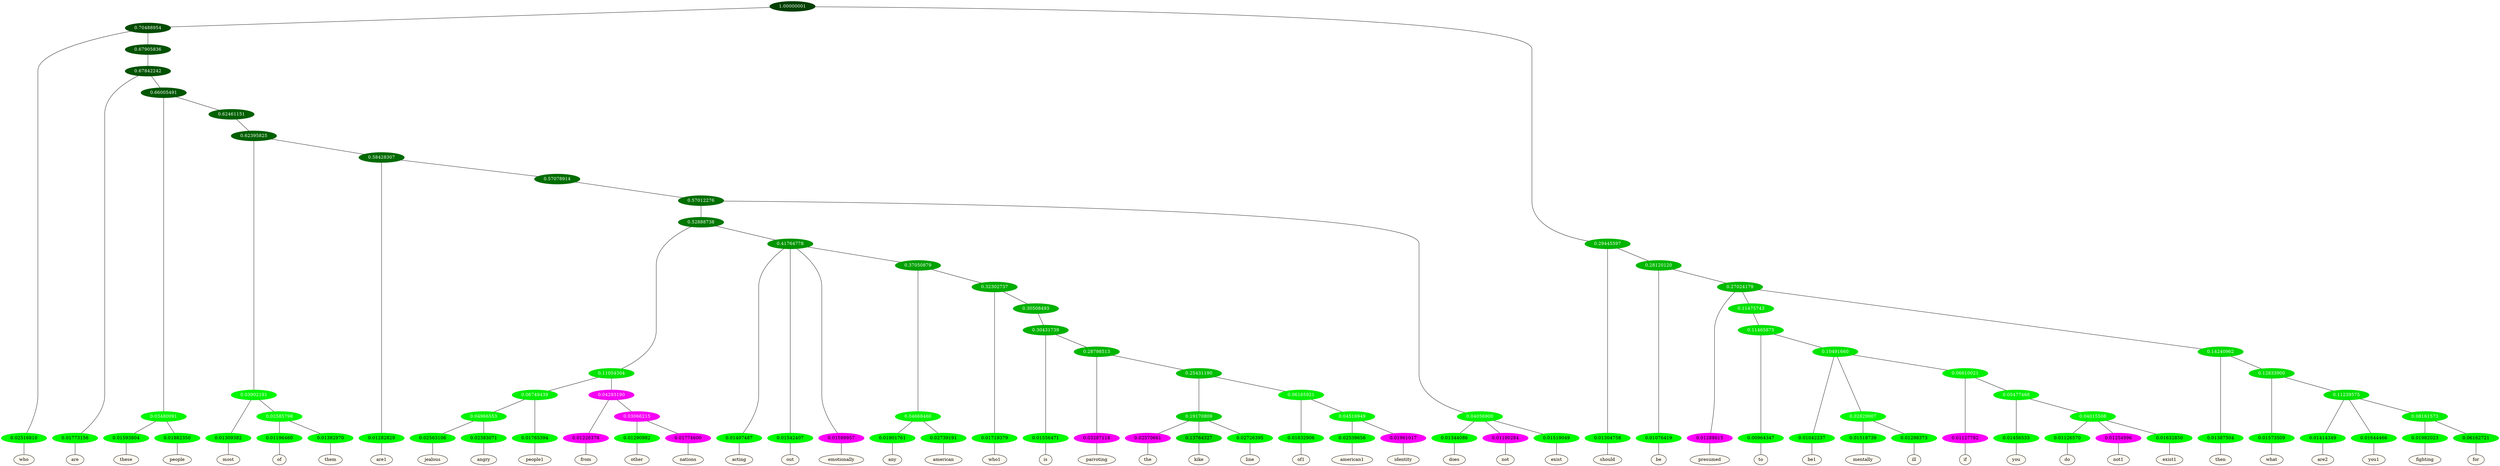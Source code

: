 graph {
	node [format=png height=0.15 nodesep=0.001 ordering=out overlap=prism overlap_scaling=0.01 ranksep=0.001 ratio=0.2 style=filled width=0.15]
	{
		rank=same
		a_w_3 [label=who color=black fillcolor=floralwhite style="filled,solid"]
		a_w_10 [label=are color=black fillcolor=floralwhite style="filled,solid"]
		a_w_20 [label=these color=black fillcolor=floralwhite style="filled,solid"]
		a_w_21 [label=people color=black fillcolor=floralwhite style="filled,solid"]
		a_w_35 [label=most color=black fillcolor=floralwhite style="filled,solid"]
		a_w_45 [label=of color=black fillcolor=floralwhite style="filled,solid"]
		a_w_46 [label=them color=black fillcolor=floralwhite style="filled,solid"]
		a_w_37 [label=are1 color=black fillcolor=floralwhite style="filled,solid"]
		a_w_72 [label=jealous color=black fillcolor=floralwhite style="filled,solid"]
		a_w_73 [label=angry color=black fillcolor=floralwhite style="filled,solid"]
		a_w_67 [label=people1 color=black fillcolor=floralwhite style="filled,solid"]
		a_w_68 [label=from color=black fillcolor=floralwhite style="filled,solid"]
		a_w_74 [label=other color=black fillcolor=floralwhite style="filled,solid"]
		a_w_75 [label=nations color=black fillcolor=floralwhite style="filled,solid"]
		a_w_62 [label=acting color=black fillcolor=floralwhite style="filled,solid"]
		a_w_63 [label=out color=black fillcolor=floralwhite style="filled,solid"]
		a_w_64 [label=emotionally color=black fillcolor=floralwhite style="filled,solid"]
		a_w_76 [label=any color=black fillcolor=floralwhite style="filled,solid"]
		a_w_77 [label=american color=black fillcolor=floralwhite style="filled,solid"]
		a_w_78 [label=who1 color=black fillcolor=floralwhite style="filled,solid"]
		a_w_81 [label=is color=black fillcolor=floralwhite style="filled,solid"]
		a_w_83 [label=parroting color=black fillcolor=floralwhite style="filled,solid"]
		a_w_87 [label=the color=black fillcolor=floralwhite style="filled,solid"]
		a_w_88 [label=kike color=black fillcolor=floralwhite style="filled,solid"]
		a_w_89 [label=line color=black fillcolor=floralwhite style="filled,solid"]
		a_w_90 [label=of1 color=black fillcolor=floralwhite style="filled,solid"]
		a_w_92 [label=american1 color=black fillcolor=floralwhite style="filled,solid"]
		a_w_93 [label=identity color=black fillcolor=floralwhite style="filled,solid"]
		a_w_57 [label=does color=black fillcolor=floralwhite style="filled,solid"]
		a_w_58 [label=not color=black fillcolor=floralwhite style="filled,solid"]
		a_w_59 [label=exist color=black fillcolor=floralwhite style="filled,solid"]
		a_w_5 [label=should color=black fillcolor=floralwhite style="filled,solid"]
		a_w_8 [label=be color=black fillcolor=floralwhite style="filled,solid"]
		a_w_12 [label=presumed color=black fillcolor=floralwhite style="filled,solid"]
		a_w_23 [label=to color=black fillcolor=floralwhite style="filled,solid"]
		a_w_29 [label=be1 color=black fillcolor=floralwhite style="filled,solid"]
		a_w_39 [label=mentally color=black fillcolor=floralwhite style="filled,solid"]
		a_w_40 [label=ill color=black fillcolor=floralwhite style="filled,solid"]
		a_w_41 [label=if color=black fillcolor=floralwhite style="filled,solid"]
		a_w_48 [label=you color=black fillcolor=floralwhite style="filled,solid"]
		a_w_52 [label=do color=black fillcolor=floralwhite style="filled,solid"]
		a_w_53 [label=not1 color=black fillcolor=floralwhite style="filled,solid"]
		a_w_54 [label=exist1 color=black fillcolor=floralwhite style="filled,solid"]
		a_w_18 [label=then color=black fillcolor=floralwhite style="filled,solid"]
		a_w_25 [label=what color=black fillcolor=floralwhite style="filled,solid"]
		a_w_32 [label=are2 color=black fillcolor=floralwhite style="filled,solid"]
		a_w_33 [label=you1 color=black fillcolor=floralwhite style="filled,solid"]
		a_w_43 [label=fighting color=black fillcolor=floralwhite style="filled,solid"]
		a_w_44 [label=for color=black fillcolor=floralwhite style="filled,solid"]
	}
	a_n_3 -- a_w_3
	a_n_10 -- a_w_10
	a_n_20 -- a_w_20
	a_n_21 -- a_w_21
	a_n_35 -- a_w_35
	a_n_45 -- a_w_45
	a_n_46 -- a_w_46
	a_n_37 -- a_w_37
	a_n_72 -- a_w_72
	a_n_73 -- a_w_73
	a_n_67 -- a_w_67
	a_n_68 -- a_w_68
	a_n_74 -- a_w_74
	a_n_75 -- a_w_75
	a_n_62 -- a_w_62
	a_n_63 -- a_w_63
	a_n_64 -- a_w_64
	a_n_76 -- a_w_76
	a_n_77 -- a_w_77
	a_n_78 -- a_w_78
	a_n_81 -- a_w_81
	a_n_83 -- a_w_83
	a_n_87 -- a_w_87
	a_n_88 -- a_w_88
	a_n_89 -- a_w_89
	a_n_90 -- a_w_90
	a_n_92 -- a_w_92
	a_n_93 -- a_w_93
	a_n_57 -- a_w_57
	a_n_58 -- a_w_58
	a_n_59 -- a_w_59
	a_n_5 -- a_w_5
	a_n_8 -- a_w_8
	a_n_12 -- a_w_12
	a_n_23 -- a_w_23
	a_n_29 -- a_w_29
	a_n_39 -- a_w_39
	a_n_40 -- a_w_40
	a_n_41 -- a_w_41
	a_n_48 -- a_w_48
	a_n_52 -- a_w_52
	a_n_53 -- a_w_53
	a_n_54 -- a_w_54
	a_n_18 -- a_w_18
	a_n_25 -- a_w_25
	a_n_32 -- a_w_32
	a_n_33 -- a_w_33
	a_n_43 -- a_w_43
	a_n_44 -- a_w_44
	{
		rank=same
		a_n_3 [label=0.02516810 color="0.334 1.000 0.975" fontcolor=black]
		a_n_10 [label=0.01773156 color="0.334 1.000 0.982" fontcolor=black]
		a_n_20 [label=0.01593804 color="0.334 1.000 0.984" fontcolor=black]
		a_n_21 [label=0.01882350 color="0.334 1.000 0.981" fontcolor=black]
		a_n_35 [label=0.01309382 color="0.334 1.000 0.987" fontcolor=black]
		a_n_45 [label=0.01196460 color="0.334 1.000 0.988" fontcolor=black]
		a_n_46 [label=0.01382970 color="0.334 1.000 0.986" fontcolor=black]
		a_n_37 [label=0.01282829 color="0.334 1.000 0.987" fontcolor=black]
		a_n_72 [label=0.02563106 color="0.334 1.000 0.974" fontcolor=black]
		a_n_73 [label=0.02383071 color="0.334 1.000 0.976" fontcolor=black]
		a_n_67 [label=0.01765394 color="0.334 1.000 0.982" fontcolor=black]
		a_n_68 [label=0.01226378 color="0.835 1.000 0.988" fontcolor=black]
		a_n_74 [label=0.01290982 color="0.334 1.000 0.987" fontcolor=black]
		a_n_75 [label=0.01774600 color="0.835 1.000 0.982" fontcolor=black]
		a_n_62 [label=0.01497487 color="0.334 1.000 0.985" fontcolor=black]
		a_n_63 [label=0.01542407 color="0.334 1.000 0.985" fontcolor=black]
		a_n_64 [label=0.01599957 color="0.835 1.000 0.984" fontcolor=black]
		a_n_76 [label=0.01901761 color="0.334 1.000 0.981" fontcolor=black]
		a_n_77 [label=0.02739191 color="0.334 1.000 0.973" fontcolor=black]
		a_n_78 [label=0.01719379 color="0.334 1.000 0.983" fontcolor=black]
		a_n_81 [label=0.01556471 color="0.334 1.000 0.984" fontcolor=black]
		a_n_83 [label=0.03287118 color="0.835 1.000 0.967" fontcolor=black]
		a_n_87 [label=0.02570661 color="0.835 1.000 0.974" fontcolor=black]
		a_n_88 [label=0.13764327 color="0.334 1.000 0.862" fontcolor=black]
		a_n_89 [label=0.02726395 color="0.334 1.000 0.973" fontcolor=black]
		a_n_90 [label=0.01632906 color="0.334 1.000 0.984" fontcolor=black]
		a_n_92 [label=0.02539656 color="0.334 1.000 0.975" fontcolor=black]
		a_n_93 [label=0.01961017 color="0.835 1.000 0.980" fontcolor=black]
		a_n_57 [label=0.01344086 color="0.334 1.000 0.987" fontcolor=black]
		a_n_58 [label=0.01190284 color="0.835 1.000 0.988" fontcolor=black]
		a_n_59 [label=0.01519049 color="0.334 1.000 0.985" fontcolor=black]
		a_n_5 [label=0.01304758 color="0.334 1.000 0.987" fontcolor=black]
		a_n_8 [label=0.01076419 color="0.334 1.000 0.989" fontcolor=black]
		a_n_12 [label=0.01288615 color="0.835 1.000 0.987" fontcolor=black]
		a_n_23 [label=0.00964347 color="0.334 1.000 0.990" fontcolor=black]
		a_n_29 [label=0.01042237 color="0.334 1.000 0.990" fontcolor=black]
		a_n_39 [label=0.01518739 color="0.334 1.000 0.985" fontcolor=black]
		a_n_40 [label=0.01298373 color="0.334 1.000 0.987" fontcolor=black]
		a_n_41 [label=0.01127782 color="0.835 1.000 0.989" fontcolor=black]
		a_n_48 [label=0.01456533 color="0.334 1.000 0.985" fontcolor=black]
		a_n_52 [label=0.01126570 color="0.334 1.000 0.989" fontcolor=black]
		a_n_53 [label=0.01254996 color="0.835 1.000 0.987" fontcolor=black]
		a_n_54 [label=0.01632850 color="0.334 1.000 0.984" fontcolor=black]
		a_n_18 [label=0.01387504 color="0.334 1.000 0.986" fontcolor=black]
		a_n_25 [label=0.01573509 color="0.334 1.000 0.984" fontcolor=black]
		a_n_32 [label=0.01414349 color="0.334 1.000 0.986" fontcolor=black]
		a_n_33 [label=0.01644466 color="0.334 1.000 0.984" fontcolor=black]
		a_n_43 [label=0.01982023 color="0.334 1.000 0.980" fontcolor=black]
		a_n_44 [label=0.06162721 color="0.334 1.000 0.938" fontcolor=black]
	}
	a_n_0 [label=1.00000001 color="0.334 1.000 0.250" fontcolor=grey99]
	a_n_1 [label=0.70488954 color="0.334 1.000 0.295" fontcolor=grey99]
	a_n_0 -- a_n_1
	a_n_2 [label=0.29445597 color="0.334 1.000 0.706" fontcolor=grey99]
	a_n_0 -- a_n_2
	a_n_1 -- a_n_3
	a_n_4 [label=0.67905836 color="0.334 1.000 0.321" fontcolor=grey99]
	a_n_1 -- a_n_4
	a_n_2 -- a_n_5
	a_n_6 [label=0.28120120 color="0.334 1.000 0.719" fontcolor=grey99]
	a_n_2 -- a_n_6
	a_n_7 [label=0.67842242 color="0.334 1.000 0.322" fontcolor=grey99]
	a_n_4 -- a_n_7
	a_n_6 -- a_n_8
	a_n_9 [label=0.27024179 color="0.334 1.000 0.730" fontcolor=grey99]
	a_n_6 -- a_n_9
	a_n_7 -- a_n_10
	a_n_11 [label=0.66005491 color="0.334 1.000 0.340" fontcolor=grey99]
	a_n_7 -- a_n_11
	a_n_9 -- a_n_12
	a_n_13 [label=0.11475743 color="0.334 1.000 0.885" fontcolor=grey99]
	a_n_9 -- a_n_13
	a_n_14 [label=0.14240962 color="0.334 1.000 0.858" fontcolor=grey99]
	a_n_9 -- a_n_14
	a_n_15 [label=0.03480091 color="0.334 1.000 0.965" fontcolor=grey99]
	a_n_11 -- a_n_15
	a_n_16 [label=0.62461151 color="0.334 1.000 0.375" fontcolor=grey99]
	a_n_11 -- a_n_16
	a_n_17 [label=0.11465875 color="0.334 1.000 0.885" fontcolor=grey99]
	a_n_13 -- a_n_17
	a_n_14 -- a_n_18
	a_n_19 [label=0.12833900 color="0.334 1.000 0.872" fontcolor=grey99]
	a_n_14 -- a_n_19
	a_n_15 -- a_n_20
	a_n_15 -- a_n_21
	a_n_22 [label=0.62395825 color="0.334 1.000 0.376" fontcolor=grey99]
	a_n_16 -- a_n_22
	a_n_17 -- a_n_23
	a_n_24 [label=0.10491660 color="0.334 1.000 0.895" fontcolor=grey99]
	a_n_17 -- a_n_24
	a_n_19 -- a_n_25
	a_n_26 [label=0.11239575 color="0.334 1.000 0.888" fontcolor=grey99]
	a_n_19 -- a_n_26
	a_n_27 [label=0.03902191 color="0.334 1.000 0.961" fontcolor=grey99]
	a_n_22 -- a_n_27
	a_n_28 [label=0.58428307 color="0.334 1.000 0.416" fontcolor=grey99]
	a_n_22 -- a_n_28
	a_n_24 -- a_n_29
	a_n_30 [label=0.02829007 color="0.334 1.000 0.972" fontcolor=grey99]
	a_n_24 -- a_n_30
	a_n_31 [label=0.06610021 color="0.334 1.000 0.934" fontcolor=grey99]
	a_n_24 -- a_n_31
	a_n_26 -- a_n_32
	a_n_26 -- a_n_33
	a_n_34 [label=0.08161573 color="0.334 1.000 0.918" fontcolor=grey99]
	a_n_26 -- a_n_34
	a_n_27 -- a_n_35
	a_n_36 [label=0.02585798 color="0.334 1.000 0.974" fontcolor=grey99]
	a_n_27 -- a_n_36
	a_n_28 -- a_n_37
	a_n_38 [label=0.57078914 color="0.334 1.000 0.429" fontcolor=grey99]
	a_n_28 -- a_n_38
	a_n_30 -- a_n_39
	a_n_30 -- a_n_40
	a_n_31 -- a_n_41
	a_n_42 [label=0.05477468 color="0.334 1.000 0.945" fontcolor=grey99]
	a_n_31 -- a_n_42
	a_n_34 -- a_n_43
	a_n_34 -- a_n_44
	a_n_36 -- a_n_45
	a_n_36 -- a_n_46
	a_n_47 [label=0.57012276 color="0.334 1.000 0.430" fontcolor=grey99]
	a_n_38 -- a_n_47
	a_n_42 -- a_n_48
	a_n_49 [label=0.04015508 color="0.334 1.000 0.960" fontcolor=grey99]
	a_n_42 -- a_n_49
	a_n_50 [label=0.52888738 color="0.334 1.000 0.471" fontcolor=grey99]
	a_n_47 -- a_n_50
	a_n_51 [label=0.04056900 color="0.334 1.000 0.959" fontcolor=grey99]
	a_n_47 -- a_n_51
	a_n_49 -- a_n_52
	a_n_49 -- a_n_53
	a_n_49 -- a_n_54
	a_n_55 [label=0.11054304 color="0.334 1.000 0.889" fontcolor=grey99]
	a_n_50 -- a_n_55
	a_n_56 [label=0.41764778 color="0.334 1.000 0.582" fontcolor=grey99]
	a_n_50 -- a_n_56
	a_n_51 -- a_n_57
	a_n_51 -- a_n_58
	a_n_51 -- a_n_59
	a_n_60 [label=0.06749439 color="0.334 1.000 0.933" fontcolor=grey99]
	a_n_55 -- a_n_60
	a_n_61 [label=0.04293190 color="0.835 1.000 0.957" fontcolor=grey99]
	a_n_55 -- a_n_61
	a_n_56 -- a_n_62
	a_n_56 -- a_n_63
	a_n_56 -- a_n_64
	a_n_65 [label=0.37050879 color="0.334 1.000 0.629" fontcolor=grey99]
	a_n_56 -- a_n_65
	a_n_66 [label=0.04966553 color="0.334 1.000 0.950" fontcolor=grey99]
	a_n_60 -- a_n_66
	a_n_60 -- a_n_67
	a_n_61 -- a_n_68
	a_n_69 [label=0.03066215 color="0.835 1.000 0.969" fontcolor=grey99]
	a_n_61 -- a_n_69
	a_n_70 [label=0.04668460 color="0.334 1.000 0.953" fontcolor=grey99]
	a_n_65 -- a_n_70
	a_n_71 [label=0.32302737 color="0.334 1.000 0.677" fontcolor=grey99]
	a_n_65 -- a_n_71
	a_n_66 -- a_n_72
	a_n_66 -- a_n_73
	a_n_69 -- a_n_74
	a_n_69 -- a_n_75
	a_n_70 -- a_n_76
	a_n_70 -- a_n_77
	a_n_71 -- a_n_78
	a_n_79 [label=0.30508493 color="0.334 1.000 0.695" fontcolor=grey99]
	a_n_71 -- a_n_79
	a_n_80 [label=0.30431739 color="0.334 1.000 0.696" fontcolor=grey99]
	a_n_79 -- a_n_80
	a_n_80 -- a_n_81
	a_n_82 [label=0.28798513 color="0.334 1.000 0.712" fontcolor=grey99]
	a_n_80 -- a_n_82
	a_n_82 -- a_n_83
	a_n_84 [label=0.25431190 color="0.334 1.000 0.746" fontcolor=grey99]
	a_n_82 -- a_n_84
	a_n_85 [label=0.19170809 color="0.334 1.000 0.808" fontcolor=grey99]
	a_n_84 -- a_n_85
	a_n_86 [label=0.06165921 color="0.334 1.000 0.938" fontcolor=grey99]
	a_n_84 -- a_n_86
	a_n_85 -- a_n_87
	a_n_85 -- a_n_88
	a_n_85 -- a_n_89
	a_n_86 -- a_n_90
	a_n_91 [label=0.04516949 color="0.334 1.000 0.955" fontcolor=grey99]
	a_n_86 -- a_n_91
	a_n_91 -- a_n_92
	a_n_91 -- a_n_93
}
